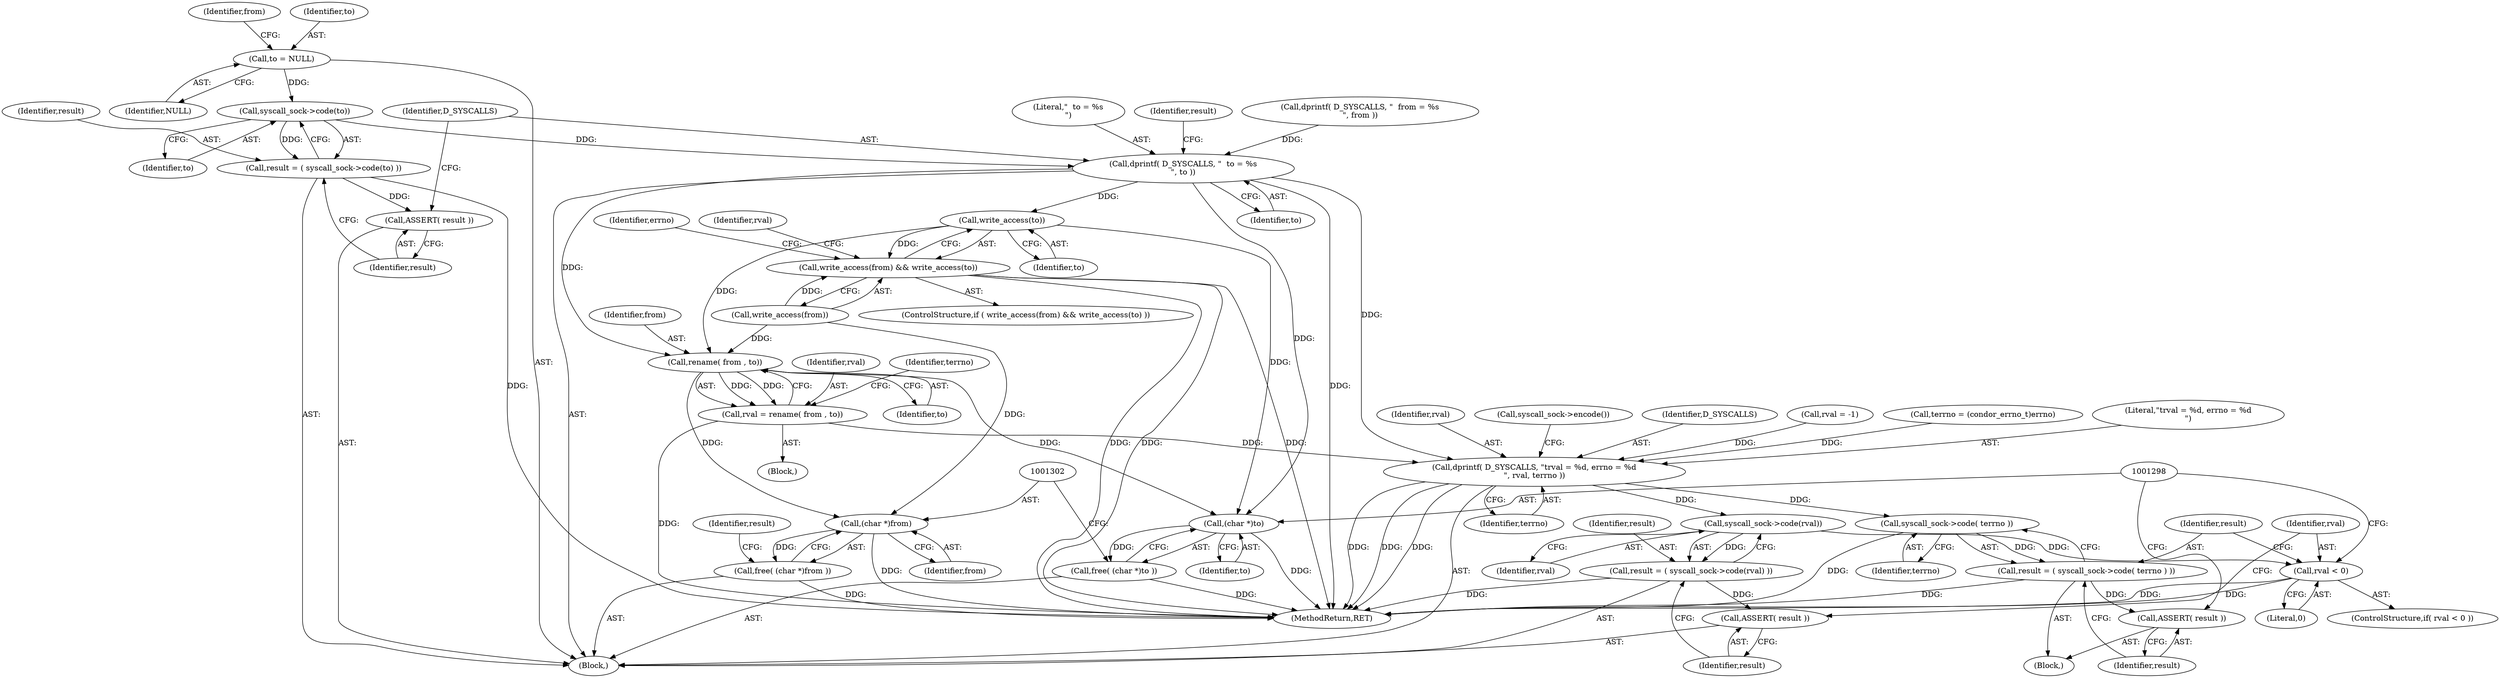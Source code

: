 digraph "0_htcondor_5e5571d1a431eb3c61977b6dd6ec90186ef79867_4@pointer" {
"1001231" [label="(Call,syscall_sock->code(to))"];
"1001213" [label="(Call,to = NULL)"];
"1001229" [label="(Call,result = ( syscall_sock->code(to) ))"];
"1001233" [label="(Call,ASSERT( result ))"];
"1001235" [label="(Call,dprintf( D_SYSCALLS, \"  to = %s\n\", to ))"];
"1001248" [label="(Call,write_access(to))"];
"1001245" [label="(Call,write_access(from) && write_access(to))"];
"1001256" [label="(Call,rename( from , to))"];
"1001254" [label="(Call,rval = rename( from , to))"];
"1001273" [label="(Call,dprintf( D_SYSCALLS, \"\trval = %d, errno = %d\n\", rval, terrno ))"];
"1001281" [label="(Call,syscall_sock->code(rval))"];
"1001279" [label="(Call,result = ( syscall_sock->code(rval) ))"];
"1001283" [label="(Call,ASSERT( result ))"];
"1001286" [label="(Call,rval < 0)"];
"1001292" [label="(Call,syscall_sock->code( terrno ))"];
"1001290" [label="(Call,result = ( syscall_sock->code( terrno ) ))"];
"1001294" [label="(Call,ASSERT( result ))"];
"1001297" [label="(Call,(char *)to)"];
"1001296" [label="(Call,free( (char *)to ))"];
"1001301" [label="(Call,(char *)from)"];
"1001300" [label="(Call,free( (char *)from ))"];
"1001252" [label="(Identifier,errno)"];
"1001288" [label="(Literal,0)"];
"1001248" [label="(Call,write_access(to))"];
"1001281" [label="(Call,syscall_sock->code(rval))"];
"1001217" [label="(Identifier,from)"];
"1001289" [label="(Block,)"];
"1001296" [label="(Call,free( (char *)to ))"];
"1001233" [label="(Call,ASSERT( result ))"];
"1001279" [label="(Call,result = ( syscall_sock->code(rval) ))"];
"1001214" [label="(Identifier,to)"];
"1001285" [label="(ControlStructure,if( rval < 0 ))"];
"1001305" [label="(Identifier,result)"];
"1001276" [label="(Identifier,rval)"];
"1001236" [label="(Identifier,D_SYSCALLS)"];
"1001229" [label="(Call,result = ( syscall_sock->code(to) ))"];
"1001278" [label="(Call,syscall_sock->encode())"];
"1001291" [label="(Identifier,result)"];
"1001303" [label="(Identifier,from)"];
"1001294" [label="(Call,ASSERT( result ))"];
"1001232" [label="(Identifier,to)"];
"1001215" [label="(Identifier,NULL)"];
"1001258" [label="(Identifier,to)"];
"1001300" [label="(Call,free( (char *)from ))"];
"1001213" [label="(Call,to = NULL)"];
"1001295" [label="(Identifier,result)"];
"1001230" [label="(Identifier,result)"];
"1001274" [label="(Identifier,D_SYSCALLS)"];
"1001256" [label="(Call,rename( from , to))"];
"1001244" [label="(ControlStructure,if ( write_access(from) && write_access(to) ))"];
"1001225" [label="(Call,dprintf( D_SYSCALLS, \"  from = %s\n\", from ))"];
"1001234" [label="(Identifier,result)"];
"1001231" [label="(Call,syscall_sock->code(to))"];
"1001293" [label="(Identifier,terrno)"];
"1001282" [label="(Identifier,rval)"];
"1001286" [label="(Call,rval < 0)"];
"1001237" [label="(Literal,\"  to = %s\n\")"];
"1001290" [label="(Call,result = ( syscall_sock->code( terrno ) ))"];
"1001261" [label="(Call,rval = -1)"];
"1001287" [label="(Identifier,rval)"];
"1001284" [label="(Identifier,result)"];
"1001277" [label="(Identifier,terrno)"];
"1001238" [label="(Identifier,to)"];
"1001299" [label="(Identifier,to)"];
"1001280" [label="(Identifier,result)"];
"1001245" [label="(Call,write_access(from) && write_access(to))"];
"1001246" [label="(Call,write_access(from))"];
"1001262" [label="(Identifier,rval)"];
"1001273" [label="(Call,dprintf( D_SYSCALLS, \"\trval = %d, errno = %d\n\", rval, terrno ))"];
"1001250" [label="(Block,)"];
"1001292" [label="(Call,syscall_sock->code( terrno ))"];
"1001283" [label="(Call,ASSERT( result ))"];
"1001235" [label="(Call,dprintf( D_SYSCALLS, \"  to = %s\n\", to ))"];
"1001240" [label="(Identifier,result)"];
"1001254" [label="(Call,rval = rename( from , to))"];
"1001301" [label="(Call,(char *)from)"];
"1001249" [label="(Identifier,to)"];
"1001297" [label="(Call,(char *)to)"];
"1001268" [label="(Call,terrno = (condor_errno_t)errno)"];
"1001210" [label="(Block,)"];
"1001255" [label="(Identifier,rval)"];
"1001275" [label="(Literal,\"\trval = %d, errno = %d\n\")"];
"1001269" [label="(Identifier,terrno)"];
"1002472" [label="(MethodReturn,RET)"];
"1001257" [label="(Identifier,from)"];
"1001231" -> "1001229"  [label="AST: "];
"1001231" -> "1001232"  [label="CFG: "];
"1001232" -> "1001231"  [label="AST: "];
"1001229" -> "1001231"  [label="CFG: "];
"1001231" -> "1001229"  [label="DDG: "];
"1001213" -> "1001231"  [label="DDG: "];
"1001231" -> "1001235"  [label="DDG: "];
"1001213" -> "1001210"  [label="AST: "];
"1001213" -> "1001215"  [label="CFG: "];
"1001214" -> "1001213"  [label="AST: "];
"1001215" -> "1001213"  [label="AST: "];
"1001217" -> "1001213"  [label="CFG: "];
"1001229" -> "1001210"  [label="AST: "];
"1001230" -> "1001229"  [label="AST: "];
"1001234" -> "1001229"  [label="CFG: "];
"1001229" -> "1002472"  [label="DDG: "];
"1001229" -> "1001233"  [label="DDG: "];
"1001233" -> "1001210"  [label="AST: "];
"1001233" -> "1001234"  [label="CFG: "];
"1001234" -> "1001233"  [label="AST: "];
"1001236" -> "1001233"  [label="CFG: "];
"1001235" -> "1001210"  [label="AST: "];
"1001235" -> "1001238"  [label="CFG: "];
"1001236" -> "1001235"  [label="AST: "];
"1001237" -> "1001235"  [label="AST: "];
"1001238" -> "1001235"  [label="AST: "];
"1001240" -> "1001235"  [label="CFG: "];
"1001235" -> "1002472"  [label="DDG: "];
"1001225" -> "1001235"  [label="DDG: "];
"1001235" -> "1001248"  [label="DDG: "];
"1001235" -> "1001256"  [label="DDG: "];
"1001235" -> "1001273"  [label="DDG: "];
"1001235" -> "1001297"  [label="DDG: "];
"1001248" -> "1001245"  [label="AST: "];
"1001248" -> "1001249"  [label="CFG: "];
"1001249" -> "1001248"  [label="AST: "];
"1001245" -> "1001248"  [label="CFG: "];
"1001248" -> "1001245"  [label="DDG: "];
"1001248" -> "1001256"  [label="DDG: "];
"1001248" -> "1001297"  [label="DDG: "];
"1001245" -> "1001244"  [label="AST: "];
"1001245" -> "1001246"  [label="CFG: "];
"1001246" -> "1001245"  [label="AST: "];
"1001252" -> "1001245"  [label="CFG: "];
"1001262" -> "1001245"  [label="CFG: "];
"1001245" -> "1002472"  [label="DDG: "];
"1001245" -> "1002472"  [label="DDG: "];
"1001245" -> "1002472"  [label="DDG: "];
"1001246" -> "1001245"  [label="DDG: "];
"1001256" -> "1001254"  [label="AST: "];
"1001256" -> "1001258"  [label="CFG: "];
"1001257" -> "1001256"  [label="AST: "];
"1001258" -> "1001256"  [label="AST: "];
"1001254" -> "1001256"  [label="CFG: "];
"1001256" -> "1001254"  [label="DDG: "];
"1001256" -> "1001254"  [label="DDG: "];
"1001246" -> "1001256"  [label="DDG: "];
"1001256" -> "1001297"  [label="DDG: "];
"1001256" -> "1001301"  [label="DDG: "];
"1001254" -> "1001250"  [label="AST: "];
"1001255" -> "1001254"  [label="AST: "];
"1001269" -> "1001254"  [label="CFG: "];
"1001254" -> "1002472"  [label="DDG: "];
"1001254" -> "1001273"  [label="DDG: "];
"1001273" -> "1001210"  [label="AST: "];
"1001273" -> "1001277"  [label="CFG: "];
"1001274" -> "1001273"  [label="AST: "];
"1001275" -> "1001273"  [label="AST: "];
"1001276" -> "1001273"  [label="AST: "];
"1001277" -> "1001273"  [label="AST: "];
"1001278" -> "1001273"  [label="CFG: "];
"1001273" -> "1002472"  [label="DDG: "];
"1001273" -> "1002472"  [label="DDG: "];
"1001273" -> "1002472"  [label="DDG: "];
"1001261" -> "1001273"  [label="DDG: "];
"1001268" -> "1001273"  [label="DDG: "];
"1001273" -> "1001281"  [label="DDG: "];
"1001273" -> "1001292"  [label="DDG: "];
"1001281" -> "1001279"  [label="AST: "];
"1001281" -> "1001282"  [label="CFG: "];
"1001282" -> "1001281"  [label="AST: "];
"1001279" -> "1001281"  [label="CFG: "];
"1001281" -> "1001279"  [label="DDG: "];
"1001281" -> "1001286"  [label="DDG: "];
"1001279" -> "1001210"  [label="AST: "];
"1001280" -> "1001279"  [label="AST: "];
"1001284" -> "1001279"  [label="CFG: "];
"1001279" -> "1002472"  [label="DDG: "];
"1001279" -> "1001283"  [label="DDG: "];
"1001283" -> "1001210"  [label="AST: "];
"1001283" -> "1001284"  [label="CFG: "];
"1001284" -> "1001283"  [label="AST: "];
"1001287" -> "1001283"  [label="CFG: "];
"1001286" -> "1001285"  [label="AST: "];
"1001286" -> "1001288"  [label="CFG: "];
"1001287" -> "1001286"  [label="AST: "];
"1001288" -> "1001286"  [label="AST: "];
"1001291" -> "1001286"  [label="CFG: "];
"1001298" -> "1001286"  [label="CFG: "];
"1001286" -> "1002472"  [label="DDG: "];
"1001286" -> "1002472"  [label="DDG: "];
"1001292" -> "1001290"  [label="AST: "];
"1001292" -> "1001293"  [label="CFG: "];
"1001293" -> "1001292"  [label="AST: "];
"1001290" -> "1001292"  [label="CFG: "];
"1001292" -> "1002472"  [label="DDG: "];
"1001292" -> "1001290"  [label="DDG: "];
"1001290" -> "1001289"  [label="AST: "];
"1001291" -> "1001290"  [label="AST: "];
"1001295" -> "1001290"  [label="CFG: "];
"1001290" -> "1002472"  [label="DDG: "];
"1001290" -> "1001294"  [label="DDG: "];
"1001294" -> "1001289"  [label="AST: "];
"1001294" -> "1001295"  [label="CFG: "];
"1001295" -> "1001294"  [label="AST: "];
"1001298" -> "1001294"  [label="CFG: "];
"1001297" -> "1001296"  [label="AST: "];
"1001297" -> "1001299"  [label="CFG: "];
"1001298" -> "1001297"  [label="AST: "];
"1001299" -> "1001297"  [label="AST: "];
"1001296" -> "1001297"  [label="CFG: "];
"1001297" -> "1002472"  [label="DDG: "];
"1001297" -> "1001296"  [label="DDG: "];
"1001296" -> "1001210"  [label="AST: "];
"1001302" -> "1001296"  [label="CFG: "];
"1001296" -> "1002472"  [label="DDG: "];
"1001301" -> "1001300"  [label="AST: "];
"1001301" -> "1001303"  [label="CFG: "];
"1001302" -> "1001301"  [label="AST: "];
"1001303" -> "1001301"  [label="AST: "];
"1001300" -> "1001301"  [label="CFG: "];
"1001301" -> "1002472"  [label="DDG: "];
"1001301" -> "1001300"  [label="DDG: "];
"1001246" -> "1001301"  [label="DDG: "];
"1001300" -> "1001210"  [label="AST: "];
"1001305" -> "1001300"  [label="CFG: "];
"1001300" -> "1002472"  [label="DDG: "];
}
